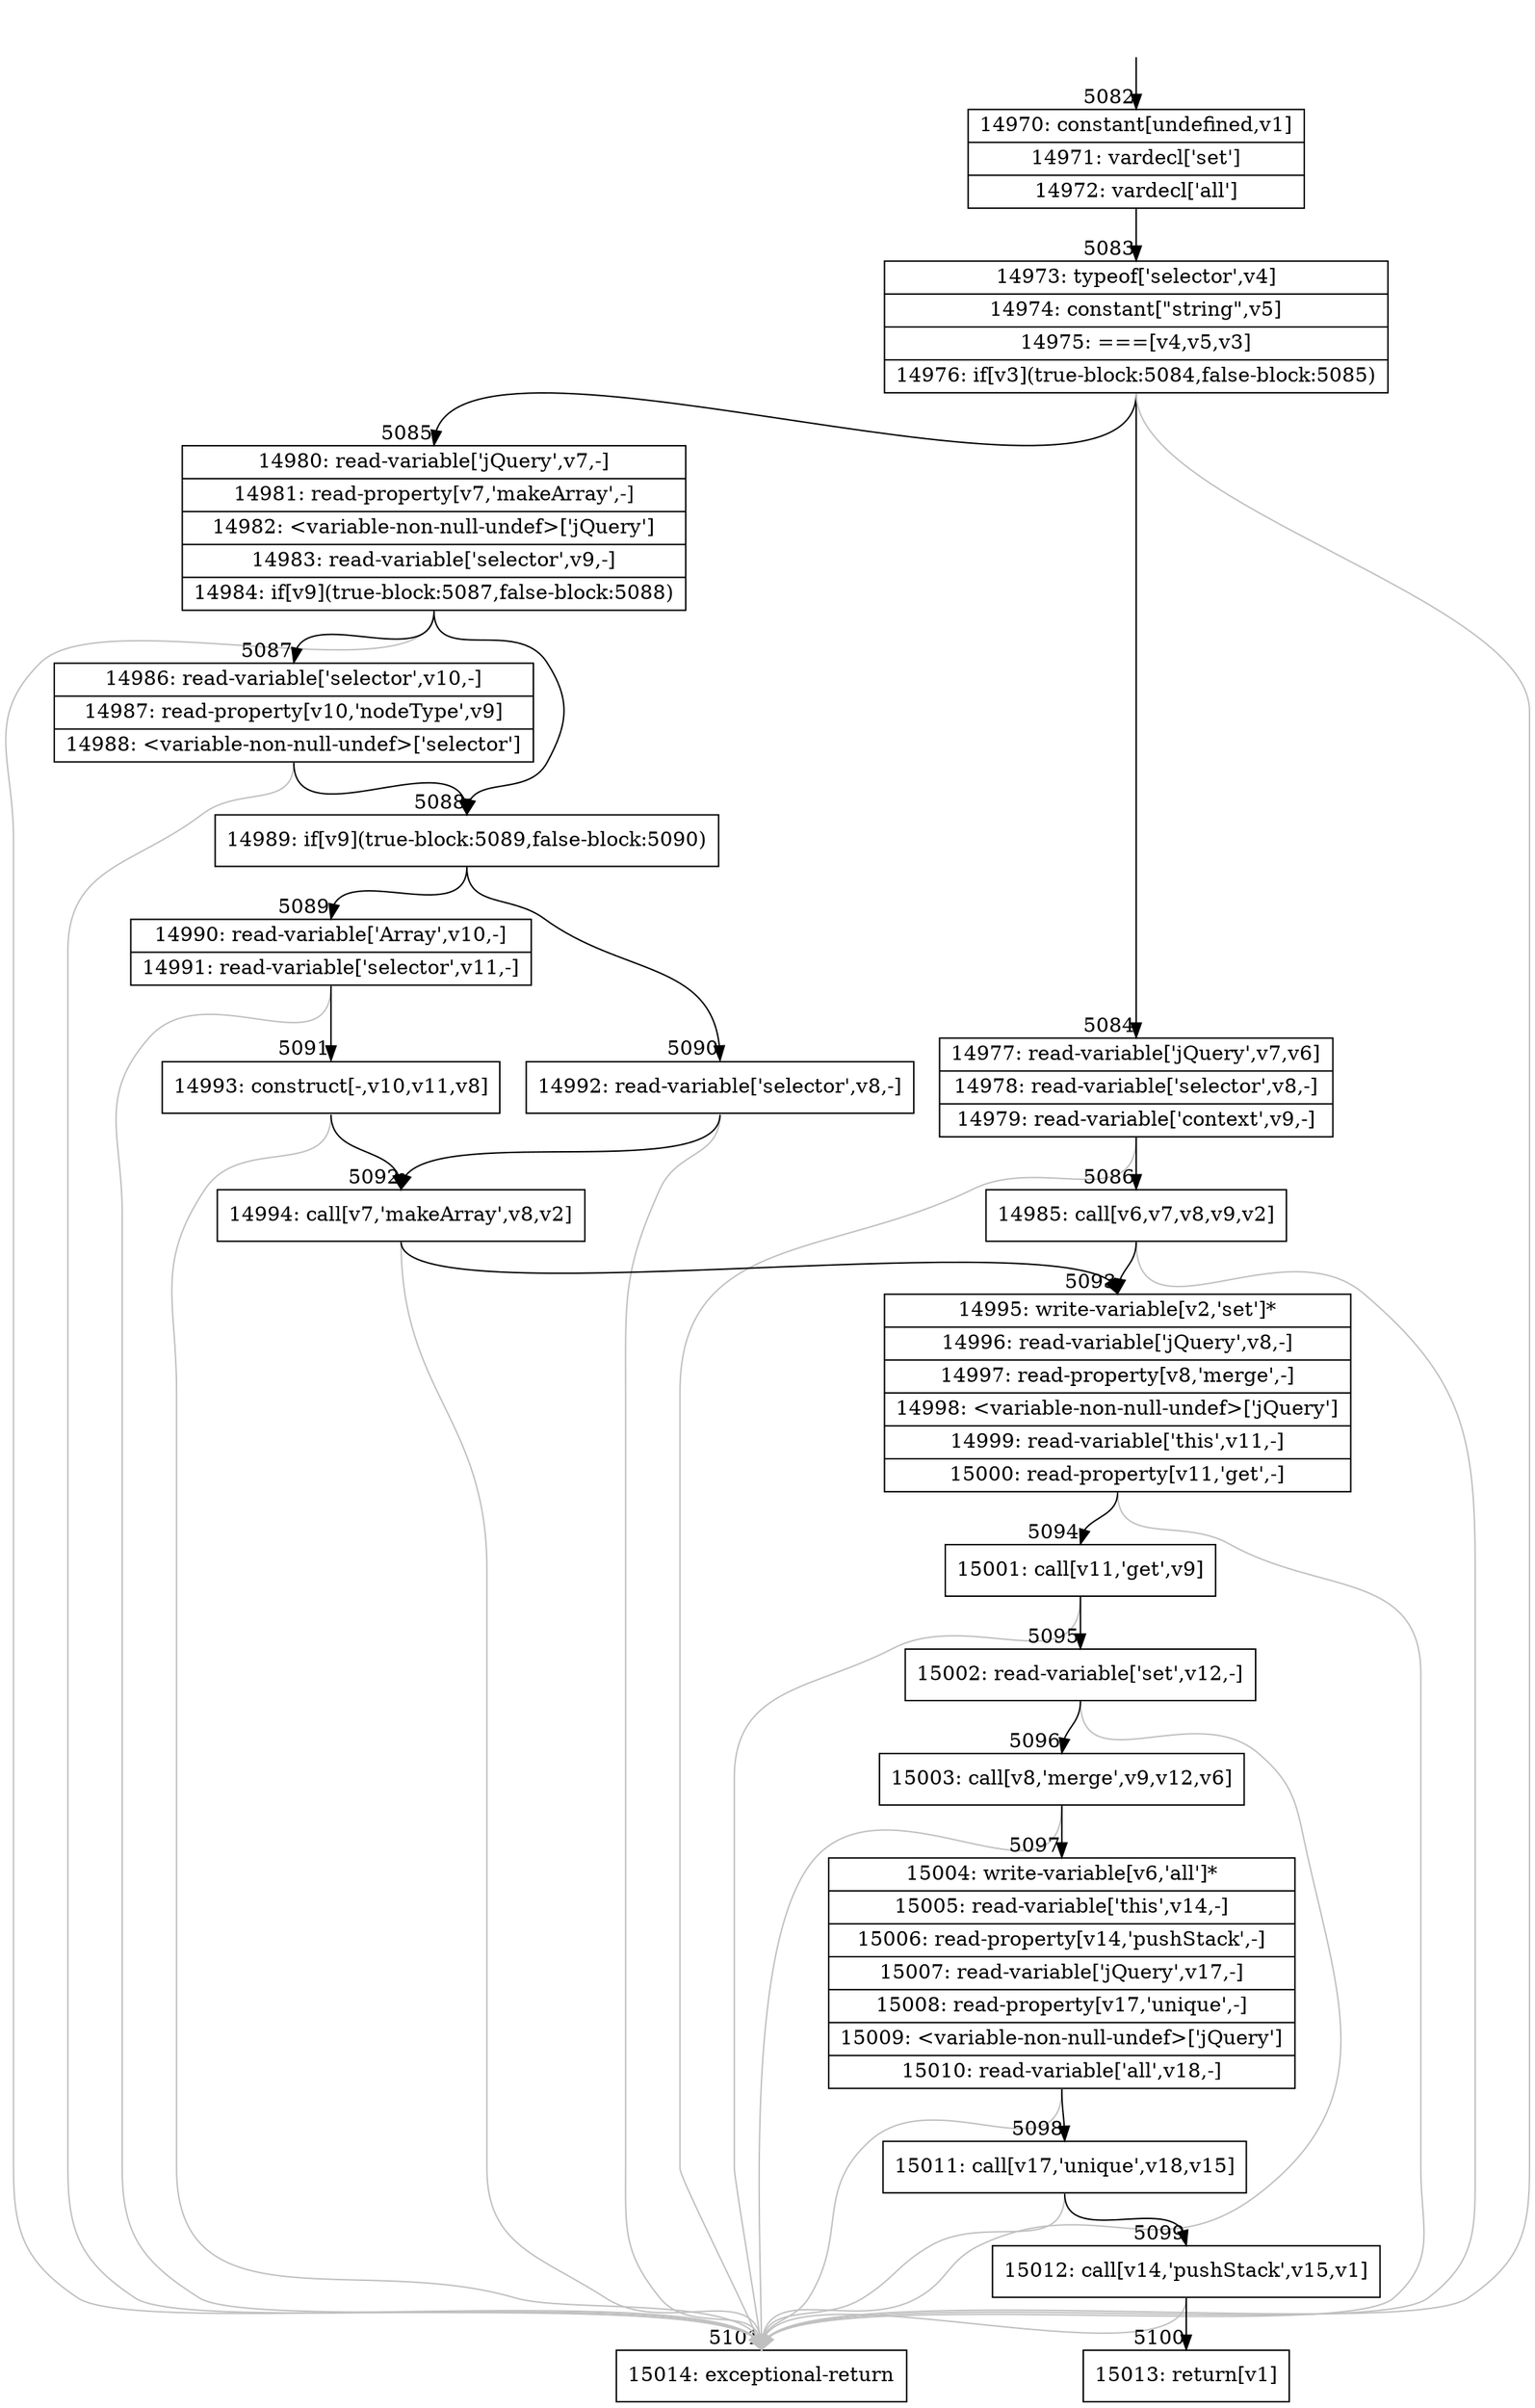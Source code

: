 digraph {
rankdir="TD"
BB_entry322[shape=none,label=""];
BB_entry322 -> BB5082 [tailport=s, headport=n, headlabel="    5082"]
BB5082 [shape=record label="{14970: constant[undefined,v1]|14971: vardecl['set']|14972: vardecl['all']}" ] 
BB5082 -> BB5083 [tailport=s, headport=n, headlabel="      5083"]
BB5083 [shape=record label="{14973: typeof['selector',v4]|14974: constant[\"string\",v5]|14975: ===[v4,v5,v3]|14976: if[v3](true-block:5084,false-block:5085)}" ] 
BB5083 -> BB5084 [tailport=s, headport=n, headlabel="      5084"]
BB5083 -> BB5085 [tailport=s, headport=n, headlabel="      5085"]
BB5083 -> BB5101 [tailport=s, headport=n, color=gray, headlabel="      5101"]
BB5084 [shape=record label="{14977: read-variable['jQuery',v7,v6]|14978: read-variable['selector',v8,-]|14979: read-variable['context',v9,-]}" ] 
BB5084 -> BB5086 [tailport=s, headport=n, headlabel="      5086"]
BB5084 -> BB5101 [tailport=s, headport=n, color=gray]
BB5085 [shape=record label="{14980: read-variable['jQuery',v7,-]|14981: read-property[v7,'makeArray',-]|14982: \<variable-non-null-undef\>['jQuery']|14983: read-variable['selector',v9,-]|14984: if[v9](true-block:5087,false-block:5088)}" ] 
BB5085 -> BB5088 [tailport=s, headport=n, headlabel="      5088"]
BB5085 -> BB5087 [tailport=s, headport=n, headlabel="      5087"]
BB5085 -> BB5101 [tailport=s, headport=n, color=gray]
BB5086 [shape=record label="{14985: call[v6,v7,v8,v9,v2]}" ] 
BB5086 -> BB5093 [tailport=s, headport=n, headlabel="      5093"]
BB5086 -> BB5101 [tailport=s, headport=n, color=gray]
BB5087 [shape=record label="{14986: read-variable['selector',v10,-]|14987: read-property[v10,'nodeType',v9]|14988: \<variable-non-null-undef\>['selector']}" ] 
BB5087 -> BB5088 [tailport=s, headport=n]
BB5087 -> BB5101 [tailport=s, headport=n, color=gray]
BB5088 [shape=record label="{14989: if[v9](true-block:5089,false-block:5090)}" ] 
BB5088 -> BB5089 [tailport=s, headport=n, headlabel="      5089"]
BB5088 -> BB5090 [tailport=s, headport=n, headlabel="      5090"]
BB5089 [shape=record label="{14990: read-variable['Array',v10,-]|14991: read-variable['selector',v11,-]}" ] 
BB5089 -> BB5091 [tailport=s, headport=n, headlabel="      5091"]
BB5089 -> BB5101 [tailport=s, headport=n, color=gray]
BB5090 [shape=record label="{14992: read-variable['selector',v8,-]}" ] 
BB5090 -> BB5092 [tailport=s, headport=n, headlabel="      5092"]
BB5090 -> BB5101 [tailport=s, headport=n, color=gray]
BB5091 [shape=record label="{14993: construct[-,v10,v11,v8]}" ] 
BB5091 -> BB5092 [tailport=s, headport=n]
BB5091 -> BB5101 [tailport=s, headport=n, color=gray]
BB5092 [shape=record label="{14994: call[v7,'makeArray',v8,v2]}" ] 
BB5092 -> BB5093 [tailport=s, headport=n]
BB5092 -> BB5101 [tailport=s, headport=n, color=gray]
BB5093 [shape=record label="{14995: write-variable[v2,'set']*|14996: read-variable['jQuery',v8,-]|14997: read-property[v8,'merge',-]|14998: \<variable-non-null-undef\>['jQuery']|14999: read-variable['this',v11,-]|15000: read-property[v11,'get',-]}" ] 
BB5093 -> BB5094 [tailport=s, headport=n, headlabel="      5094"]
BB5093 -> BB5101 [tailport=s, headport=n, color=gray]
BB5094 [shape=record label="{15001: call[v11,'get',v9]}" ] 
BB5094 -> BB5095 [tailport=s, headport=n, headlabel="      5095"]
BB5094 -> BB5101 [tailport=s, headport=n, color=gray]
BB5095 [shape=record label="{15002: read-variable['set',v12,-]}" ] 
BB5095 -> BB5096 [tailport=s, headport=n, headlabel="      5096"]
BB5095 -> BB5101 [tailport=s, headport=n, color=gray]
BB5096 [shape=record label="{15003: call[v8,'merge',v9,v12,v6]}" ] 
BB5096 -> BB5097 [tailport=s, headport=n, headlabel="      5097"]
BB5096 -> BB5101 [tailport=s, headport=n, color=gray]
BB5097 [shape=record label="{15004: write-variable[v6,'all']*|15005: read-variable['this',v14,-]|15006: read-property[v14,'pushStack',-]|15007: read-variable['jQuery',v17,-]|15008: read-property[v17,'unique',-]|15009: \<variable-non-null-undef\>['jQuery']|15010: read-variable['all',v18,-]}" ] 
BB5097 -> BB5098 [tailport=s, headport=n, headlabel="      5098"]
BB5097 -> BB5101 [tailport=s, headport=n, color=gray]
BB5098 [shape=record label="{15011: call[v17,'unique',v18,v15]}" ] 
BB5098 -> BB5099 [tailport=s, headport=n, headlabel="      5099"]
BB5098 -> BB5101 [tailport=s, headport=n, color=gray]
BB5099 [shape=record label="{15012: call[v14,'pushStack',v15,v1]}" ] 
BB5099 -> BB5100 [tailport=s, headport=n, headlabel="      5100"]
BB5099 -> BB5101 [tailport=s, headport=n, color=gray]
BB5100 [shape=record label="{15013: return[v1]}" ] 
BB5101 [shape=record label="{15014: exceptional-return}" ] 
}
